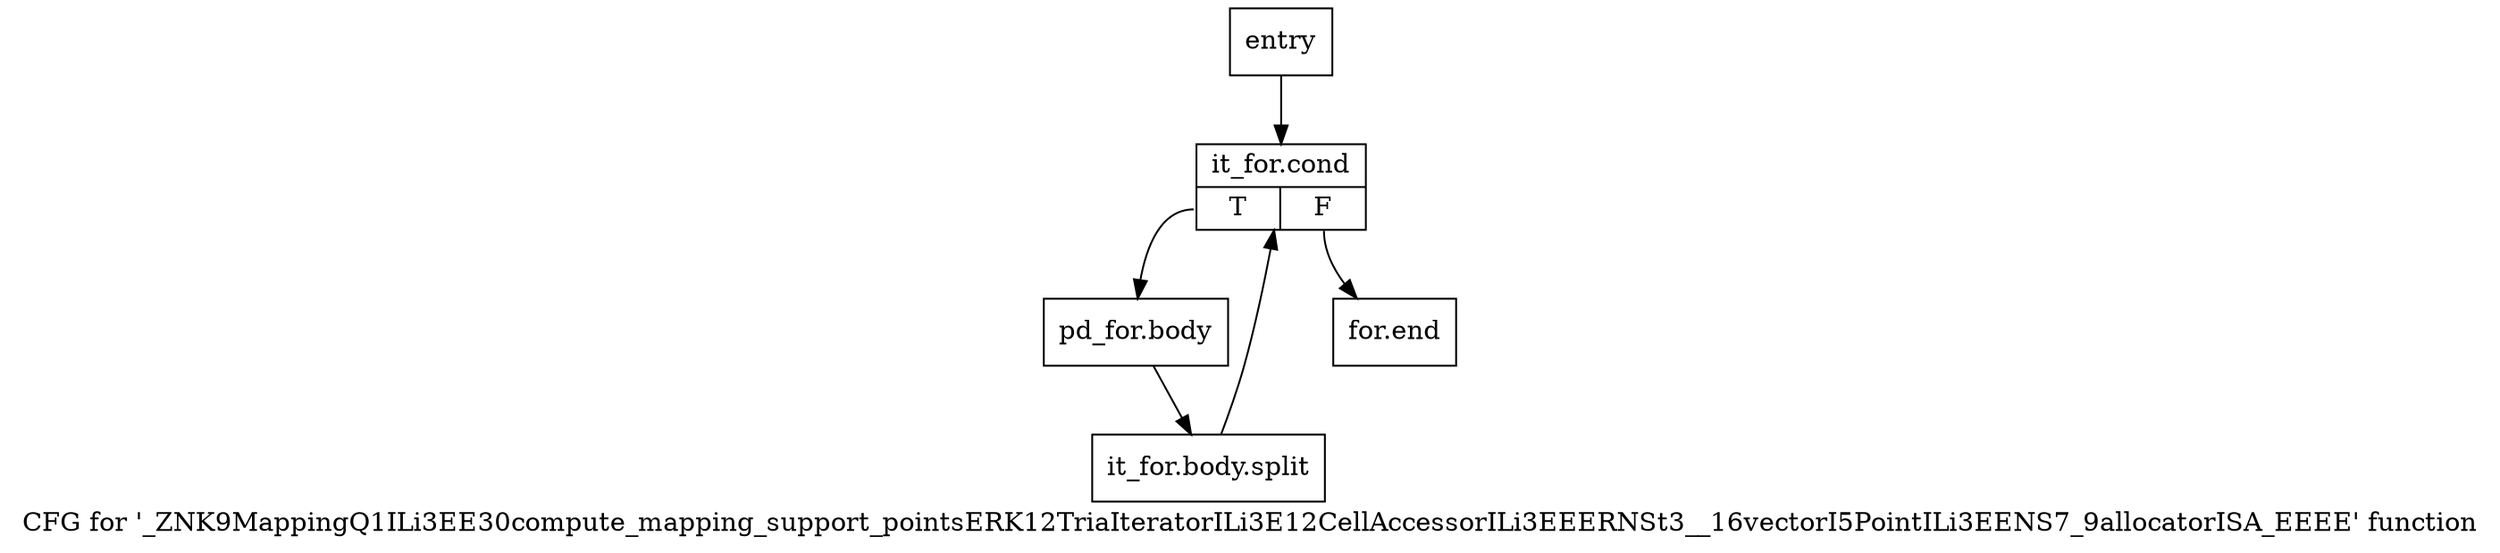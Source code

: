 digraph "CFG for '_ZNK9MappingQ1ILi3EE30compute_mapping_support_pointsERK12TriaIteratorILi3E12CellAccessorILi3EEERNSt3__16vectorI5PointILi3EENS7_9allocatorISA_EEEE' function" {
	label="CFG for '_ZNK9MappingQ1ILi3EE30compute_mapping_support_pointsERK12TriaIteratorILi3E12CellAccessorILi3EEERNSt3__16vectorI5PointILi3EENS7_9allocatorISA_EEEE' function";

	Node0x60ce2d0 [shape=record,label="{entry}"];
	Node0x60ce2d0 -> Node0x60ce320;
	Node0x60ce320 [shape=record,label="{it_for.cond|{<s0>T|<s1>F}}"];
	Node0x60ce320:s0 -> Node0x60ce370;
	Node0x60ce320:s1 -> Node0x60ce3c0;
	Node0x60ce370 [shape=record,label="{pd_for.body}"];
	Node0x60ce370 -> Node0xab8ba60;
	Node0xab8ba60 [shape=record,label="{it_for.body.split}"];
	Node0xab8ba60 -> Node0x60ce320;
	Node0x60ce3c0 [shape=record,label="{for.end}"];
}
